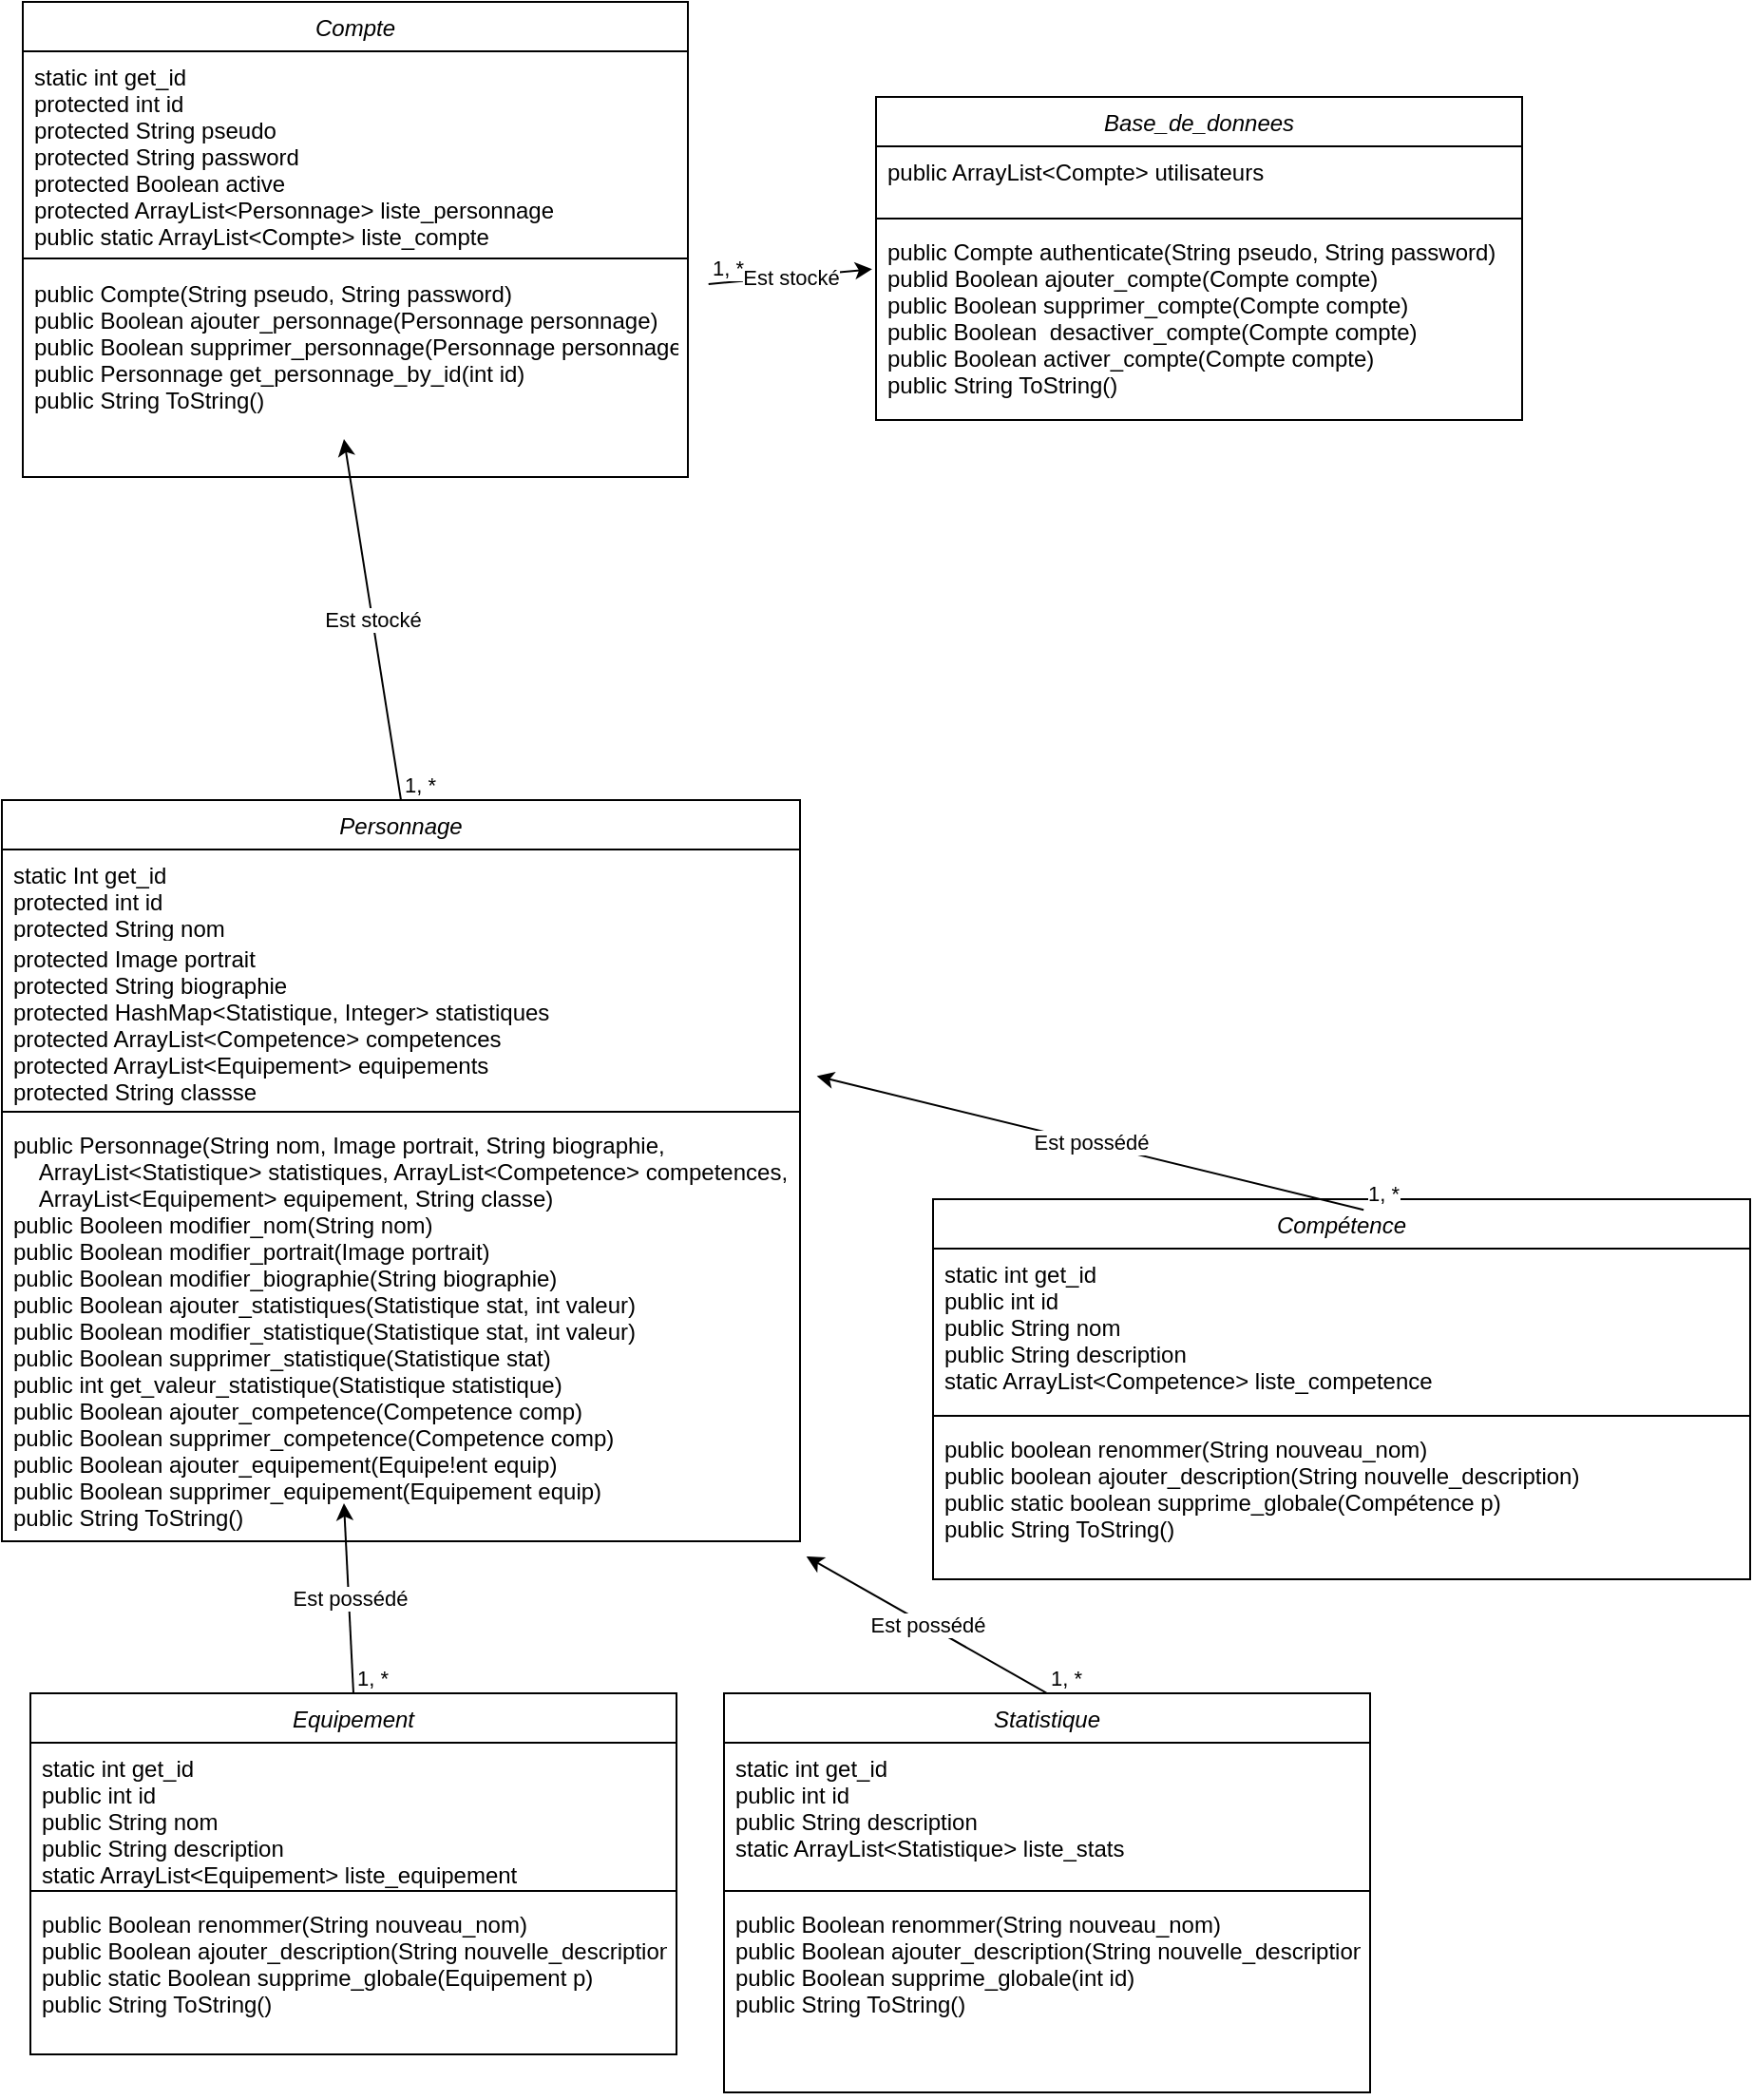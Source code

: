 <mxfile version="26.0.16">
  <diagram name="Page-1" id="15wc1YLHm22dBf-tsg1X">
    <mxGraphModel dx="842" dy="783" grid="1" gridSize="10" guides="1" tooltips="1" connect="1" arrows="1" fold="1" page="1" pageScale="1" pageWidth="827" pageHeight="1169" math="0" shadow="0">
      <root>
        <mxCell id="0" />
        <mxCell id="1" parent="0" />
        <mxCell id="6itodu7bnTEYhRpX155G-1" value="Compte" style="swimlane;fontStyle=2;align=center;verticalAlign=top;childLayout=stackLayout;horizontal=1;startSize=26;horizontalStack=0;resizeParent=1;resizeLast=0;collapsible=1;marginBottom=0;rounded=0;shadow=0;strokeWidth=1;" vertex="1" parent="1">
          <mxGeometry x="21" y="110" width="350" height="250" as="geometry">
            <mxRectangle x="230" y="140" width="160" height="26" as="alternateBounds" />
          </mxGeometry>
        </mxCell>
        <mxCell id="6itodu7bnTEYhRpX155G-2" value="static int get_id&#xa;protected int id&#xa;protected String pseudo&#xa;protected String password&#xa;protected Boolean active&#xa;protected ArrayList&lt;Personnage&gt; liste_personnage&#xa;public static ArrayList&lt;Compte&gt; liste_compte" style="text;align=left;verticalAlign=top;spacingLeft=4;spacingRight=4;overflow=hidden;rotatable=0;points=[[0,0.5],[1,0.5]];portConstraint=eastwest;" vertex="1" parent="6itodu7bnTEYhRpX155G-1">
          <mxGeometry y="26" width="350" height="104" as="geometry" />
        </mxCell>
        <mxCell id="6itodu7bnTEYhRpX155G-3" value="" style="line;html=1;strokeWidth=1;align=left;verticalAlign=middle;spacingTop=-1;spacingLeft=3;spacingRight=3;rotatable=0;labelPosition=right;points=[];portConstraint=eastwest;" vertex="1" parent="6itodu7bnTEYhRpX155G-1">
          <mxGeometry y="130" width="350" height="10" as="geometry" />
        </mxCell>
        <mxCell id="6itodu7bnTEYhRpX155G-4" value="public Compte(String pseudo, String password)&#xa;public Boolean ajouter_personnage(Personnage personnage)&#xa;public Boolean supprimer_personnage(Personnage personnage)&#xa;public Personnage get_personnage_by_id(int id)&#xa;public String ToString()" style="text;align=left;verticalAlign=top;spacingLeft=4;spacingRight=4;overflow=hidden;rotatable=0;points=[[0,0.5],[1,0.5]];portConstraint=eastwest;" vertex="1" parent="6itodu7bnTEYhRpX155G-1">
          <mxGeometry y="140" width="350" height="110" as="geometry" />
        </mxCell>
        <mxCell id="6itodu7bnTEYhRpX155G-5" value="Base_de_donnees" style="swimlane;fontStyle=2;align=center;verticalAlign=top;childLayout=stackLayout;horizontal=1;startSize=26;horizontalStack=0;resizeParent=1;resizeLast=0;collapsible=1;marginBottom=0;rounded=0;shadow=0;strokeWidth=1;" vertex="1" parent="1">
          <mxGeometry x="470" y="160" width="340" height="170" as="geometry">
            <mxRectangle x="470" y="160" width="160" height="26" as="alternateBounds" />
          </mxGeometry>
        </mxCell>
        <mxCell id="6itodu7bnTEYhRpX155G-6" value="public ArrayList&lt;Compte&gt; utilisateurs" style="text;align=left;verticalAlign=top;spacingLeft=4;spacingRight=4;overflow=hidden;rotatable=0;points=[[0,0.5],[1,0.5]];portConstraint=eastwest;" vertex="1" parent="6itodu7bnTEYhRpX155G-5">
          <mxGeometry y="26" width="340" height="34" as="geometry" />
        </mxCell>
        <mxCell id="6itodu7bnTEYhRpX155G-7" value="" style="line;html=1;strokeWidth=1;align=left;verticalAlign=middle;spacingTop=-1;spacingLeft=3;spacingRight=3;rotatable=0;labelPosition=right;points=[];portConstraint=eastwest;" vertex="1" parent="6itodu7bnTEYhRpX155G-5">
          <mxGeometry y="60" width="340" height="8" as="geometry" />
        </mxCell>
        <mxCell id="6itodu7bnTEYhRpX155G-8" value="public Compte authenticate(String pseudo, String password)&#xa;publid Boolean ajouter_compte(Compte compte)&#xa;public Boolean supprimer_compte(Compte compte)&#xa;public Boolean  desactiver_compte(Compte compte)&#xa;public Boolean activer_compte(Compte compte)&#xa;public String ToString()" style="text;align=left;verticalAlign=top;spacingLeft=4;spacingRight=4;overflow=hidden;rotatable=0;points=[[0,0.5],[1,0.5]];portConstraint=eastwest;" vertex="1" parent="6itodu7bnTEYhRpX155G-5">
          <mxGeometry y="68" width="340" height="102" as="geometry" />
        </mxCell>
        <mxCell id="6itodu7bnTEYhRpX155G-9" value="Personnage" style="swimlane;fontStyle=2;align=center;verticalAlign=top;childLayout=stackLayout;horizontal=1;startSize=26;horizontalStack=0;resizeParent=1;resizeLast=0;collapsible=1;marginBottom=0;rounded=0;shadow=0;strokeWidth=1;" vertex="1" parent="1">
          <mxGeometry x="10" y="530" width="420" height="390" as="geometry">
            <mxRectangle x="230" y="140" width="160" height="26" as="alternateBounds" />
          </mxGeometry>
        </mxCell>
        <mxCell id="6itodu7bnTEYhRpX155G-10" value="static Int get_id&#xa;protected int id&#xa;protected String nom" style="text;align=left;verticalAlign=top;spacingLeft=4;spacingRight=4;overflow=hidden;rotatable=0;points=[[0,0.5],[1,0.5]];portConstraint=eastwest;" vertex="1" parent="6itodu7bnTEYhRpX155G-9">
          <mxGeometry y="26" width="420" height="44" as="geometry" />
        </mxCell>
        <mxCell id="6itodu7bnTEYhRpX155G-11" value="protected Image portrait&#xa;protected String biographie&#xa;protected HashMap&lt;Statistique, Integer&gt; statistiques&#xa;protected ArrayList&lt;Competence&gt; competences&#xa;protected ArrayList&lt;Equipement&gt; equipements&#xa;protected String classse " style="text;align=left;verticalAlign=top;spacingLeft=4;spacingRight=4;overflow=hidden;rotatable=0;points=[[0,0.5],[1,0.5]];portConstraint=eastwest;rounded=0;shadow=0;html=0;" vertex="1" parent="6itodu7bnTEYhRpX155G-9">
          <mxGeometry y="70" width="420" height="90" as="geometry" />
        </mxCell>
        <mxCell id="6itodu7bnTEYhRpX155G-12" value="" style="line;html=1;strokeWidth=1;align=left;verticalAlign=middle;spacingTop=-1;spacingLeft=3;spacingRight=3;rotatable=0;labelPosition=right;points=[];portConstraint=eastwest;" vertex="1" parent="6itodu7bnTEYhRpX155G-9">
          <mxGeometry y="160" width="420" height="8" as="geometry" />
        </mxCell>
        <mxCell id="6itodu7bnTEYhRpX155G-13" value="public Personnage(String nom, Image portrait, String biographie,&#xa;    ArrayList&lt;Statistique&gt; statistiques, ArrayList&lt;Competence&gt; competences,&#xa;    ArrayList&lt;Equipement&gt; equipement, String classe)&#xa;public Booleen modifier_nom(String nom)&#xa;public Boolean modifier_portrait(Image portrait)&#xa;public Boolean modifier_biographie(String biographie)&#xa;public Boolean ajouter_statistiques(Statistique stat, int valeur)&#xa;public Boolean modifier_statistique(Statistique stat, int valeur)&#xa;public Boolean supprimer_statistique(Statistique stat)&#xa;public int get_valeur_statistique(Statistique statistique)&#xa;public Boolean ajouter_competence(Competence comp)&#xa;public Boolean supprimer_competence(Competence comp)&#xa;public Boolean ajouter_equipement(Equipe!ent equip)&#xa;public Boolean supprimer_equipement(Equipement equip)&#xa;public String ToString()" style="text;align=left;verticalAlign=top;spacingLeft=4;spacingRight=4;overflow=hidden;rotatable=0;points=[[0,0.5],[1,0.5]];portConstraint=eastwest;" vertex="1" parent="6itodu7bnTEYhRpX155G-9">
          <mxGeometry y="168" width="420" height="222" as="geometry" />
        </mxCell>
        <mxCell id="6itodu7bnTEYhRpX155G-14" value="Compétence" style="swimlane;fontStyle=2;align=center;verticalAlign=top;childLayout=stackLayout;horizontal=1;startSize=26;horizontalStack=0;resizeParent=1;resizeLast=0;collapsible=1;marginBottom=0;rounded=0;shadow=0;strokeWidth=1;" vertex="1" parent="1">
          <mxGeometry x="500" y="740" width="430" height="200" as="geometry">
            <mxRectangle x="230" y="140" width="160" height="26" as="alternateBounds" />
          </mxGeometry>
        </mxCell>
        <mxCell id="6itodu7bnTEYhRpX155G-15" value="static int get_id&#xa;public int id&#xa;public String nom&#xa;public String description&#xa;static ArrayList&lt;Competence&gt; liste_competence&#xa;" style="text;align=left;verticalAlign=top;spacingLeft=4;spacingRight=4;overflow=hidden;rotatable=0;points=[[0,0.5],[1,0.5]];portConstraint=eastwest;" vertex="1" parent="6itodu7bnTEYhRpX155G-14">
          <mxGeometry y="26" width="430" height="84" as="geometry" />
        </mxCell>
        <mxCell id="6itodu7bnTEYhRpX155G-16" value="" style="line;html=1;strokeWidth=1;align=left;verticalAlign=middle;spacingTop=-1;spacingLeft=3;spacingRight=3;rotatable=0;labelPosition=right;points=[];portConstraint=eastwest;" vertex="1" parent="6itodu7bnTEYhRpX155G-14">
          <mxGeometry y="110" width="430" height="8" as="geometry" />
        </mxCell>
        <mxCell id="6itodu7bnTEYhRpX155G-17" value="public boolean renommer(String nouveau_nom)&#xa;public boolean ajouter_description(String nouvelle_description)&#xa;public static boolean supprime_globale(Compétence p)&#xa;public String ToString()" style="text;align=left;verticalAlign=top;spacingLeft=4;spacingRight=4;overflow=hidden;rotatable=0;points=[[0,0.5],[1,0.5]];portConstraint=eastwest;" vertex="1" parent="6itodu7bnTEYhRpX155G-14">
          <mxGeometry y="118" width="430" height="82" as="geometry" />
        </mxCell>
        <mxCell id="6itodu7bnTEYhRpX155G-18" value="Statistique" style="swimlane;fontStyle=2;align=center;verticalAlign=top;childLayout=stackLayout;horizontal=1;startSize=26;horizontalStack=0;resizeParent=1;resizeLast=0;collapsible=1;marginBottom=0;rounded=0;shadow=0;strokeWidth=1;" vertex="1" parent="1">
          <mxGeometry x="390" y="1000" width="340" height="210" as="geometry">
            <mxRectangle x="230" y="140" width="160" height="26" as="alternateBounds" />
          </mxGeometry>
        </mxCell>
        <mxCell id="6itodu7bnTEYhRpX155G-19" value="static int get_id&#xa;public int id&#xa;public String description&#xa;static ArrayList&lt;Statistique&gt; liste_stats" style="text;align=left;verticalAlign=top;spacingLeft=4;spacingRight=4;overflow=hidden;rotatable=0;points=[[0,0.5],[1,0.5]];portConstraint=eastwest;" vertex="1" parent="6itodu7bnTEYhRpX155G-18">
          <mxGeometry y="26" width="340" height="74" as="geometry" />
        </mxCell>
        <mxCell id="6itodu7bnTEYhRpX155G-20" value="" style="line;html=1;strokeWidth=1;align=left;verticalAlign=middle;spacingTop=-1;spacingLeft=3;spacingRight=3;rotatable=0;labelPosition=right;points=[];portConstraint=eastwest;" vertex="1" parent="6itodu7bnTEYhRpX155G-18">
          <mxGeometry y="100" width="340" height="8" as="geometry" />
        </mxCell>
        <mxCell id="6itodu7bnTEYhRpX155G-21" value="public Boolean renommer(String nouveau_nom)&#xa;public Boolean ajouter_description(String nouvelle_description)&#xa;public Boolean supprime_globale(int id)&#xa;public String ToString()" style="text;align=left;verticalAlign=top;spacingLeft=4;spacingRight=4;overflow=hidden;rotatable=0;points=[[0,0.5],[1,0.5]];portConstraint=eastwest;" vertex="1" parent="6itodu7bnTEYhRpX155G-18">
          <mxGeometry y="108" width="340" height="102" as="geometry" />
        </mxCell>
        <mxCell id="6itodu7bnTEYhRpX155G-22" value="Est stocké" style="endArrow=classic;html=1;rounded=0;exitX=1.031;exitY=0.077;exitDx=0;exitDy=0;exitPerimeter=0;entryX=-0.006;entryY=0.222;entryDx=0;entryDy=0;entryPerimeter=0;" edge="1" parent="1" source="6itodu7bnTEYhRpX155G-4" target="6itodu7bnTEYhRpX155G-8">
          <mxGeometry relative="1" as="geometry">
            <mxPoint x="350" y="260" as="sourcePoint" />
            <mxPoint x="510" y="260" as="targetPoint" />
          </mxGeometry>
        </mxCell>
        <mxCell id="6itodu7bnTEYhRpX155G-23" value="1, *" style="edgeLabel;resizable=0;html=1;;align=left;verticalAlign=bottom;" connectable="0" vertex="1" parent="6itodu7bnTEYhRpX155G-22">
          <mxGeometry x="-1" relative="1" as="geometry" />
        </mxCell>
        <mxCell id="6itodu7bnTEYhRpX155G-24" value="&lt;div&gt;&lt;br&gt;&lt;/div&gt;&lt;div&gt;&lt;br&gt;&lt;/div&gt;" style="edgeLabel;resizable=0;html=1;;align=right;verticalAlign=bottom;" connectable="0" vertex="1" parent="6itodu7bnTEYhRpX155G-22">
          <mxGeometry x="1" relative="1" as="geometry" />
        </mxCell>
        <mxCell id="6itodu7bnTEYhRpX155G-25" value="Est stocké" style="endArrow=classic;html=1;rounded=0;exitX=0.5;exitY=0;exitDx=0;exitDy=0;" edge="1" parent="1" source="6itodu7bnTEYhRpX155G-9">
          <mxGeometry relative="1" as="geometry">
            <mxPoint x="70" y="463" as="sourcePoint" />
            <mxPoint x="190" y="340" as="targetPoint" />
          </mxGeometry>
        </mxCell>
        <mxCell id="6itodu7bnTEYhRpX155G-26" value="1, *" style="edgeLabel;resizable=0;html=1;;align=left;verticalAlign=bottom;" connectable="0" vertex="1" parent="6itodu7bnTEYhRpX155G-25">
          <mxGeometry x="-1" relative="1" as="geometry" />
        </mxCell>
        <mxCell id="6itodu7bnTEYhRpX155G-27" value="&lt;div&gt;&lt;br&gt;&lt;/div&gt;&lt;div&gt;&lt;br&gt;&lt;/div&gt;" style="edgeLabel;resizable=0;html=1;;align=right;verticalAlign=bottom;" connectable="0" vertex="1" parent="6itodu7bnTEYhRpX155G-25">
          <mxGeometry x="1" relative="1" as="geometry" />
        </mxCell>
        <mxCell id="6itodu7bnTEYhRpX155G-28" value="Est possédé" style="endArrow=classic;html=1;rounded=0;exitX=0.5;exitY=0;exitDx=0;exitDy=0;" edge="1" parent="1" source="6itodu7bnTEYhRpX155G-37">
          <mxGeometry relative="1" as="geometry">
            <mxPoint x="220" y="970" as="sourcePoint" />
            <mxPoint x="190" y="900" as="targetPoint" />
          </mxGeometry>
        </mxCell>
        <mxCell id="6itodu7bnTEYhRpX155G-29" value="1, *" style="edgeLabel;resizable=0;html=1;;align=left;verticalAlign=bottom;" connectable="0" vertex="1" parent="6itodu7bnTEYhRpX155G-28">
          <mxGeometry x="-1" relative="1" as="geometry" />
        </mxCell>
        <mxCell id="6itodu7bnTEYhRpX155G-30" value="&lt;div&gt;&lt;br&gt;&lt;/div&gt;&lt;div&gt;&lt;br&gt;&lt;/div&gt;" style="edgeLabel;resizable=0;html=1;;align=right;verticalAlign=bottom;" connectable="0" vertex="1" parent="6itodu7bnTEYhRpX155G-28">
          <mxGeometry x="1" relative="1" as="geometry" />
        </mxCell>
        <mxCell id="6itodu7bnTEYhRpX155G-31" value="Est possédé" style="endArrow=classic;html=1;rounded=0;exitX=0.527;exitY=0.028;exitDx=0;exitDy=0;entryX=1.021;entryY=0.836;entryDx=0;entryDy=0;entryPerimeter=0;exitPerimeter=0;" edge="1" parent="1" source="6itodu7bnTEYhRpX155G-14" target="6itodu7bnTEYhRpX155G-11">
          <mxGeometry relative="1" as="geometry">
            <mxPoint x="487" y="740" as="sourcePoint" />
            <mxPoint x="457" y="620" as="targetPoint" />
          </mxGeometry>
        </mxCell>
        <mxCell id="6itodu7bnTEYhRpX155G-32" value="1, *" style="edgeLabel;resizable=0;html=1;;align=left;verticalAlign=bottom;" connectable="0" vertex="1" parent="6itodu7bnTEYhRpX155G-31">
          <mxGeometry x="-1" relative="1" as="geometry" />
        </mxCell>
        <mxCell id="6itodu7bnTEYhRpX155G-33" value="&lt;div&gt;&lt;br&gt;&lt;/div&gt;&lt;div&gt;&lt;br&gt;&lt;/div&gt;" style="edgeLabel;resizable=0;html=1;;align=right;verticalAlign=bottom;" connectable="0" vertex="1" parent="6itodu7bnTEYhRpX155G-31">
          <mxGeometry x="1" relative="1" as="geometry" />
        </mxCell>
        <mxCell id="6itodu7bnTEYhRpX155G-34" value="Est possédé" style="endArrow=classic;html=1;rounded=0;exitX=0.5;exitY=0;exitDx=0;exitDy=0;entryX=1.008;entryY=1.036;entryDx=0;entryDy=0;entryPerimeter=0;" edge="1" parent="1" source="6itodu7bnTEYhRpX155G-18" target="6itodu7bnTEYhRpX155G-13">
          <mxGeometry relative="1" as="geometry">
            <mxPoint x="680" y="911" as="sourcePoint" />
            <mxPoint x="650" y="791" as="targetPoint" />
          </mxGeometry>
        </mxCell>
        <mxCell id="6itodu7bnTEYhRpX155G-35" value="1, *" style="edgeLabel;resizable=0;html=1;;align=left;verticalAlign=bottom;" connectable="0" vertex="1" parent="6itodu7bnTEYhRpX155G-34">
          <mxGeometry x="-1" relative="1" as="geometry" />
        </mxCell>
        <mxCell id="6itodu7bnTEYhRpX155G-36" value="&lt;div&gt;&lt;br&gt;&lt;/div&gt;&lt;div&gt;&lt;br&gt;&lt;/div&gt;" style="edgeLabel;resizable=0;html=1;;align=right;verticalAlign=bottom;" connectable="0" vertex="1" parent="6itodu7bnTEYhRpX155G-34">
          <mxGeometry x="1" relative="1" as="geometry" />
        </mxCell>
        <mxCell id="6itodu7bnTEYhRpX155G-37" value="Equipement" style="swimlane;fontStyle=2;align=center;verticalAlign=top;childLayout=stackLayout;horizontal=1;startSize=26;horizontalStack=0;resizeParent=1;resizeLast=0;collapsible=1;marginBottom=0;rounded=0;shadow=0;strokeWidth=1;" vertex="1" parent="1">
          <mxGeometry x="25" y="1000" width="340" height="190" as="geometry">
            <mxRectangle x="230" y="140" width="160" height="26" as="alternateBounds" />
          </mxGeometry>
        </mxCell>
        <mxCell id="6itodu7bnTEYhRpX155G-38" value="static int get_id&#xa;public int id&#xa;public String nom&#xa;public String description&#xa;static ArrayList&lt;Equipement&gt; liste_equipement" style="text;align=left;verticalAlign=top;spacingLeft=4;spacingRight=4;overflow=hidden;rotatable=0;points=[[0,0.5],[1,0.5]];portConstraint=eastwest;" vertex="1" parent="6itodu7bnTEYhRpX155G-37">
          <mxGeometry y="26" width="340" height="74" as="geometry" />
        </mxCell>
        <mxCell id="6itodu7bnTEYhRpX155G-39" value="" style="line;html=1;strokeWidth=1;align=left;verticalAlign=middle;spacingTop=-1;spacingLeft=3;spacingRight=3;rotatable=0;labelPosition=right;points=[];portConstraint=eastwest;" vertex="1" parent="6itodu7bnTEYhRpX155G-37">
          <mxGeometry y="100" width="340" height="8" as="geometry" />
        </mxCell>
        <mxCell id="6itodu7bnTEYhRpX155G-40" value="public Boolean renommer(String nouveau_nom)&#xa;public Boolean ajouter_description(String nouvelle_description)&#xa;public static Boolean supprime_globale(Equipement p)&#xa;public String ToString()" style="text;align=left;verticalAlign=top;spacingLeft=4;spacingRight=4;overflow=hidden;rotatable=0;points=[[0,0.5],[1,0.5]];portConstraint=eastwest;" vertex="1" parent="6itodu7bnTEYhRpX155G-37">
          <mxGeometry y="108" width="340" height="82" as="geometry" />
        </mxCell>
      </root>
    </mxGraphModel>
  </diagram>
</mxfile>
